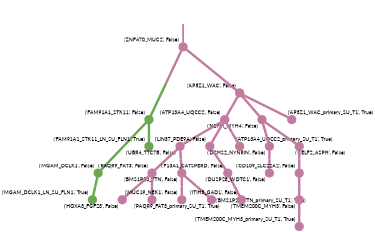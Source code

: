 strict digraph  {
graph[splines=false]; nodesep=0.7; rankdir=TB; ranksep=0.6; forcelabels=true; dpi=600; size=2.5;
0 [color="#c27ba0ff", fillcolor="#c27ba0ff", fixedsize=true, fontname=Lato, fontsize="12pt", height="0.25", label="", penwidth=3, shape=circle, style=filled, xlabel="('ZNF470_MUC2', False)"];
1 [color="#6aa84fff", fillcolor="#6aa84fff", fixedsize=true, fontname=Lato, fontsize="12pt", height="0.25", label="", penwidth=3, shape=circle, style=filled, xlabel="('FAM91A1_STK11', False)"];
3 [color="#c27ba0ff", fillcolor="#c27ba0ff", fixedsize=true, fontname=Lato, fontsize="12pt", height="0.25", label="", penwidth=3, shape=circle, style=filled, xlabel="('AP5Z1_WAC', False)"];
2 [color="#6aa84fff", fillcolor="#6aa84fff", fixedsize=true, fontname=Lato, fontsize="12pt", height="0.25", label="", penwidth=3, shape=circle, style=filled, xlabel="('MGAM_DCLK1', False)"];
19 [color="#6aa84fff", fillcolor="#6aa84fff", fixedsize=true, fontname=Lato, fontsize="12pt", height="0.25", label="", penwidth=3, shape=circle, style=filled, xlabel="('FAM91A1_STK11_LN_SU_FLN1', True)"];
20 [color="#6aa84fff", fillcolor="#6aa84fff", fixedsize=true, fontname=Lato, fontsize="12pt", height="0.25", label="", penwidth=3, shape=circle, style=filled, xlabel="('MGAM_DCLK1_LN_SU_FLN1', True)"];
4 [color="#c27ba0ff", fillcolor="#c27ba0ff", fixedsize=true, fontname=Lato, fontsize="12pt", height="0.25", label="", penwidth=3, shape=circle, style=filled, xlabel="('ATP13A4_UQCC2', False)"];
8 [color="#c27ba0ff", fillcolor="#c27ba0ff", fixedsize=true, fontname=Lato, fontsize="12pt", height="0.25", label="", penwidth=3, shape=circle, style=filled, xlabel="('NEFM_MYH4', False)"];
21 [color="#c27ba0ff", fillcolor="#c27ba0ff", fixedsize=true, fontname=Lato, fontsize="12pt", height="0.25", label="", penwidth=3, shape=circle, style=filled, xlabel="('AP5Z1_WAC_primary_SU_T1', True)"];
5 [color="#c27ba0ff", fillcolor="#c27ba0ff", fixedsize=true, fontname=Lato, fontsize="12pt", height="0.25", label="", penwidth=3, shape=circle, style=filled, xlabel="('UBR4_TTC7B', False)"];
17 [color="#c27ba0ff", fillcolor="#c27ba0ff", fixedsize=true, fontname=Lato, fontsize="12pt", height="0.25", label="", penwidth=3, shape=circle, style=filled, xlabel="('LIN37_PDE9A', False)"];
22 [color="#c27ba0ff", fillcolor="#c27ba0ff", fixedsize=true, fontname=Lato, fontsize="12pt", height="0.25", label="", penwidth=3, shape=circle, style=filled, xlabel="('ATP13A4_UQCC2_primary_SU_T1', True)"];
12 [color="#c27ba0ff", fillcolor="#c27ba0ff", fixedsize=true, fontname=Lato, fontsize="12pt", height="0.25", label="", penwidth=3, shape=circle, style=filled, xlabel="('PAQR9_FAT3', False)"];
14 [color="#c27ba0ff", fillcolor="#c27ba0ff", fixedsize=true, fontname=Lato, fontsize="12pt", height="0.25", label="", penwidth=3, shape=circle, style=filled, xlabel="('BMS1P20_TTN', False)"];
7 [color="#c27ba0ff", fillcolor="#c27ba0ff", fixedsize=true, fontname=Lato, fontsize="12pt", height="0.25", label="", penwidth=3, shape=circle, style=filled, xlabel="('F13A1_CATSPERD', False)"];
6 [color="#c27ba0ff", fillcolor="#c27ba0ff", fixedsize=true, fontname=Lato, fontsize="12pt", height="0.25", label="", penwidth=3, shape=circle, style=filled, xlabel="('ITIH5_GAD1', False)"];
13 [color="#c27ba0ff", fillcolor="#c27ba0ff", fixedsize=true, fontname=Lato, fontsize="12pt", height="0.25", label="", penwidth=3, shape=circle, style=filled, xlabel="('DCHS2_NYNRIN', False)"];
18 [color="#c27ba0ff", fillcolor="#c27ba0ff", fixedsize=true, fontname=Lato, fontsize="12pt", height="0.25", label="", penwidth=3, shape=circle, style=filled, xlabel="('CELF2_ASPH', False)"];
10 [color="#c27ba0ff", fillcolor="#c27ba0ff", fixedsize=true, fontname=Lato, fontsize="12pt", height="0.25", label="", penwidth=3, shape=circle, style=filled, xlabel="('CD109_SLC22A2', False)"];
16 [color="#c27ba0ff", fillcolor="#c27ba0ff", fixedsize=true, fontname=Lato, fontsize="12pt", height="0.25", label="", penwidth=3, shape=circle, style=filled, xlabel="('TMEM200C_MYH3', False)"];
9 [color="#c27ba0ff", fillcolor="#c27ba0ff", fixedsize=true, fontname=Lato, fontsize="12pt", height="0.25", label="", penwidth=3, shape=circle, style=filled, xlabel="('HOXA3_FGF23', False)"];
23 [color="#c27ba0ff", fillcolor="#c27ba0ff", fixedsize=true, fontname=Lato, fontsize="12pt", height="0.25", label="", penwidth=3, shape=circle, style=filled, xlabel="('PAQR9_FAT3_primary_SU_T1', True)"];
11 [color="#c27ba0ff", fillcolor="#c27ba0ff", fixedsize=true, fontname=Lato, fontsize="12pt", height="0.25", label="", penwidth=3, shape=circle, style=filled, xlabel="('DUSP28_WDTC1', False)"];
15 [color="#c27ba0ff", fillcolor="#c27ba0ff", fixedsize=true, fontname=Lato, fontsize="12pt", height="0.25", label="", penwidth=3, shape=circle, style=filled, xlabel="('MUC19_NEK1', False)"];
24 [color="#c27ba0ff", fillcolor="#c27ba0ff", fixedsize=true, fontname=Lato, fontsize="12pt", height="0.25", label="", penwidth=3, shape=circle, style=filled, xlabel="('BMS1P20_TTN_primary_SU_T1', True)"];
25 [color="#c27ba0ff", fillcolor="#c27ba0ff", fixedsize=true, fontname=Lato, fontsize="12pt", height="0.25", label="", penwidth=3, shape=circle, style=filled, xlabel="('TMEM200C_MYH3_primary_SU_T1', True)"];
normal [label="", penwidth=3, style=invis, xlabel="('ZNF470_MUC2', False)"];
0 -> 1  [arrowsize=0, color="#c27ba0ff;0.5:#6aa84fff", minlen="3.0", penwidth="5.5", style=solid];
0 -> 3  [arrowsize=0, color="#c27ba0ff;0.5:#c27ba0ff", minlen="2.4285712242126465", penwidth="5.5", style=solid];
1 -> 2  [arrowsize=0, color="#6aa84fff;0.5:#6aa84fff", minlen="2.604395627975464", penwidth="5.5", style=solid];
1 -> 19  [arrowsize=0, color="#6aa84fff;0.5:#6aa84fff", minlen="1.0659340620040894", penwidth="5.5", style=solid];
3 -> 4  [arrowsize=0, color="#c27ba0ff;0.5:#c27ba0ff", minlen="1.615384578704834", penwidth="5.5", style=solid];
3 -> 8  [arrowsize=0, color="#c27ba0ff;0.5:#c27ba0ff", minlen="1.2637362480163574", penwidth="5.5", style=solid];
3 -> 21  [arrowsize=0, color="#c27ba0ff;0.5:#c27ba0ff", minlen="1.0659340620040894", penwidth="5.5", style=solid];
2 -> 20  [arrowsize=0, color="#6aa84fff;0.5:#6aa84fff", minlen="1.0659340620040894", penwidth="5.5", style=solid];
4 -> 5  [arrowsize=0, color="#c27ba0ff;0.5:#c27ba0ff", minlen="1.417582392692566", penwidth="5.5", style=solid];
4 -> 17  [arrowsize=0, color="#c27ba0ff;0.5:#c27ba0ff", minlen="1.1318681240081787", penwidth="5.5", style=solid];
4 -> 22  [arrowsize=0, color="#c27ba0ff;0.5:#c27ba0ff", minlen="1.0659340620040894", penwidth="5.5", style=solid];
8 -> 13  [arrowsize=0, color="#c27ba0ff;0.5:#c27ba0ff", minlen="1.197802186012268", penwidth="5.5", style=solid];
8 -> 18  [arrowsize=0, color="#c27ba0ff;0.5:#c27ba0ff", minlen="1.1318681240081787", penwidth="5.5", style=solid];
5 -> 12  [arrowsize=0, color="#c27ba0ff;0.5:#c27ba0ff", minlen="1.197802186012268", penwidth="5.5", style=solid];
5 -> 14  [arrowsize=0, color="#c27ba0ff;0.5:#c27ba0ff", minlen="1.197802186012268", penwidth="5.5", style=solid];
17 -> 7  [arrowsize=0, color="#c27ba0ff;0.5:#c27ba0ff", minlen="1.2857142686843872", penwidth="5.5", style=solid];
12 -> 9  [arrowsize=0, color="#c27ba0ff;0.5:#c27ba0ff", minlen="1.2197802066802979", penwidth="5.5", style=solid];
12 -> 23  [arrowsize=0, color="#c27ba0ff;0.5:#c27ba0ff", minlen="1.0659340620040894", penwidth="5.5", style=solid];
14 -> 15  [arrowsize=0, color="#c27ba0ff;0.5:#c27ba0ff", minlen="1.197802186012268", penwidth="5.5", style=solid];
14 -> 24  [arrowsize=0, color="#c27ba0ff;0.5:#c27ba0ff", minlen="1.0659340620040894", penwidth="5.5", style=solid];
7 -> 6  [arrowsize=0, color="#c27ba0ff;0.5:#c27ba0ff", minlen="1.307692289352417", penwidth="5.5", style=solid];
13 -> 11  [arrowsize=0, color="#c27ba0ff;0.5:#c27ba0ff", minlen="1.2197802066802979", penwidth="5.5", style=solid];
18 -> 10  [arrowsize=0, color="#c27ba0ff;0.5:#c27ba0ff", minlen="1.2197802066802979", penwidth="5.5", style=solid];
10 -> 16  [arrowsize=0, color="#c27ba0ff;0.5:#c27ba0ff", minlen="1.1758241653442383", penwidth="5.5", style=solid];
16 -> 25  [arrowsize=0, color="#c27ba0ff;0.5:#c27ba0ff", minlen="1.0659340620040894", penwidth="5.5", style=solid];
normal -> 0  [arrowsize=0, color="#c27ba0ff", label="", penwidth=4, style=solid];
}
